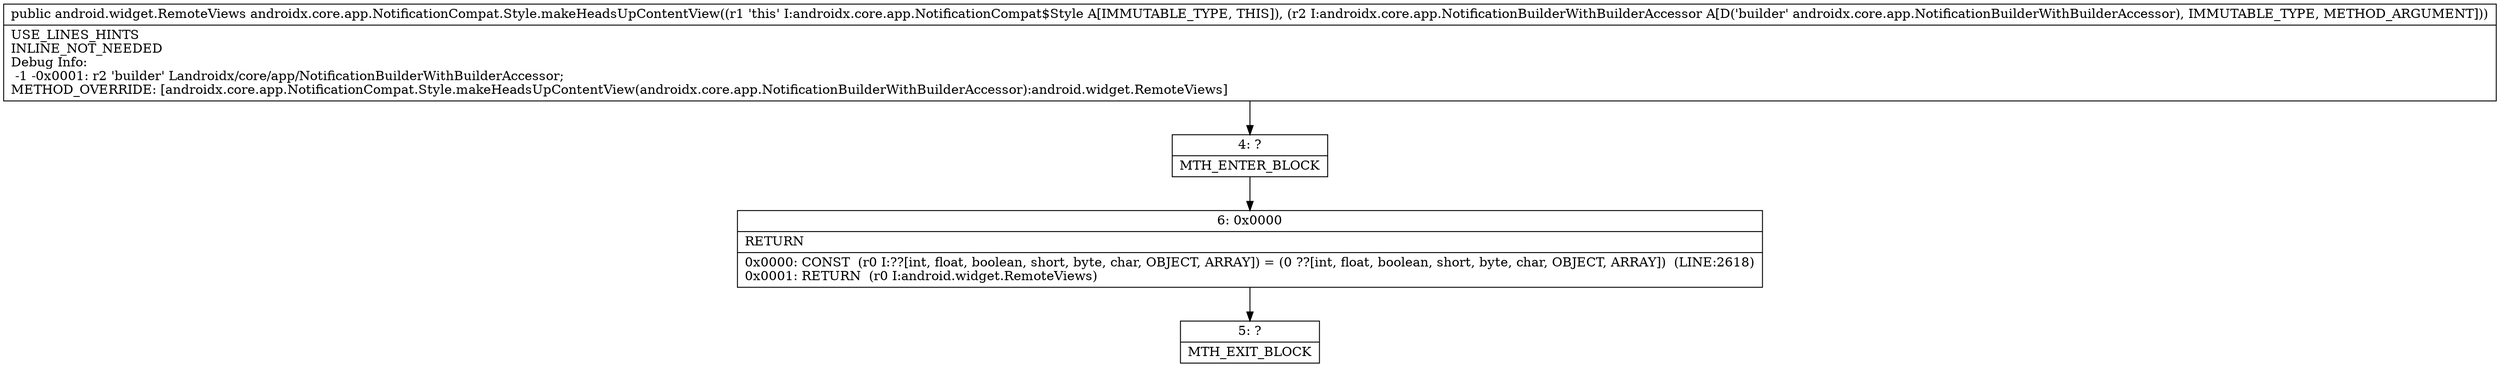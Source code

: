 digraph "CFG forandroidx.core.app.NotificationCompat.Style.makeHeadsUpContentView(Landroidx\/core\/app\/NotificationBuilderWithBuilderAccessor;)Landroid\/widget\/RemoteViews;" {
Node_4 [shape=record,label="{4\:\ ?|MTH_ENTER_BLOCK\l}"];
Node_6 [shape=record,label="{6\:\ 0x0000|RETURN\l|0x0000: CONST  (r0 I:??[int, float, boolean, short, byte, char, OBJECT, ARRAY]) = (0 ??[int, float, boolean, short, byte, char, OBJECT, ARRAY])  (LINE:2618)\l0x0001: RETURN  (r0 I:android.widget.RemoteViews) \l}"];
Node_5 [shape=record,label="{5\:\ ?|MTH_EXIT_BLOCK\l}"];
MethodNode[shape=record,label="{public android.widget.RemoteViews androidx.core.app.NotificationCompat.Style.makeHeadsUpContentView((r1 'this' I:androidx.core.app.NotificationCompat$Style A[IMMUTABLE_TYPE, THIS]), (r2 I:androidx.core.app.NotificationBuilderWithBuilderAccessor A[D('builder' androidx.core.app.NotificationBuilderWithBuilderAccessor), IMMUTABLE_TYPE, METHOD_ARGUMENT]))  | USE_LINES_HINTS\lINLINE_NOT_NEEDED\lDebug Info:\l  \-1 \-0x0001: r2 'builder' Landroidx\/core\/app\/NotificationBuilderWithBuilderAccessor;\lMETHOD_OVERRIDE: [androidx.core.app.NotificationCompat.Style.makeHeadsUpContentView(androidx.core.app.NotificationBuilderWithBuilderAccessor):android.widget.RemoteViews]\l}"];
MethodNode -> Node_4;Node_4 -> Node_6;
Node_6 -> Node_5;
}

